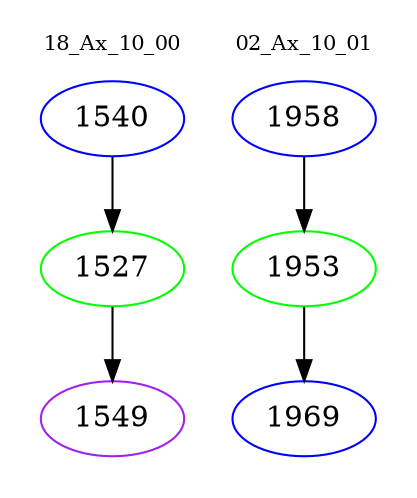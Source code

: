 digraph{
subgraph cluster_0 {
color = white
label = "18_Ax_10_00";
fontsize=10;
T0_1540 [label="1540", color="blue"]
T0_1540 -> T0_1527 [color="black"]
T0_1527 [label="1527", color="green"]
T0_1527 -> T0_1549 [color="black"]
T0_1549 [label="1549", color="purple"]
}
subgraph cluster_1 {
color = white
label = "02_Ax_10_01";
fontsize=10;
T1_1958 [label="1958", color="blue"]
T1_1958 -> T1_1953 [color="black"]
T1_1953 [label="1953", color="green"]
T1_1953 -> T1_1969 [color="black"]
T1_1969 [label="1969", color="blue"]
}
}
